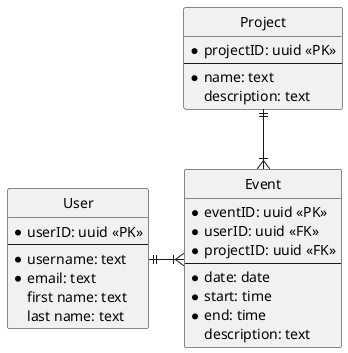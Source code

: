 @startuml

hide circle
skinparam linetype ortho

entity "User" as usr {
    * userID: uuid <<PK>>
    --
    * username: text
    * email: text
    first name: text
    last name: text
}

entity "Event" as evn {
    * eventID: uuid <<PK>>
    * userID: uuid <<FK>>
    * projectID: uuid <<FK>>
    --
    * date: date
    * start: time
    * end: time
    description: text
}

entity "Project" as pro {
    * projectID: uuid <<PK>>
    --
    * name: text
    description: text
}

usr ||-|{ evn
pro ||--|{ evn

@enduml